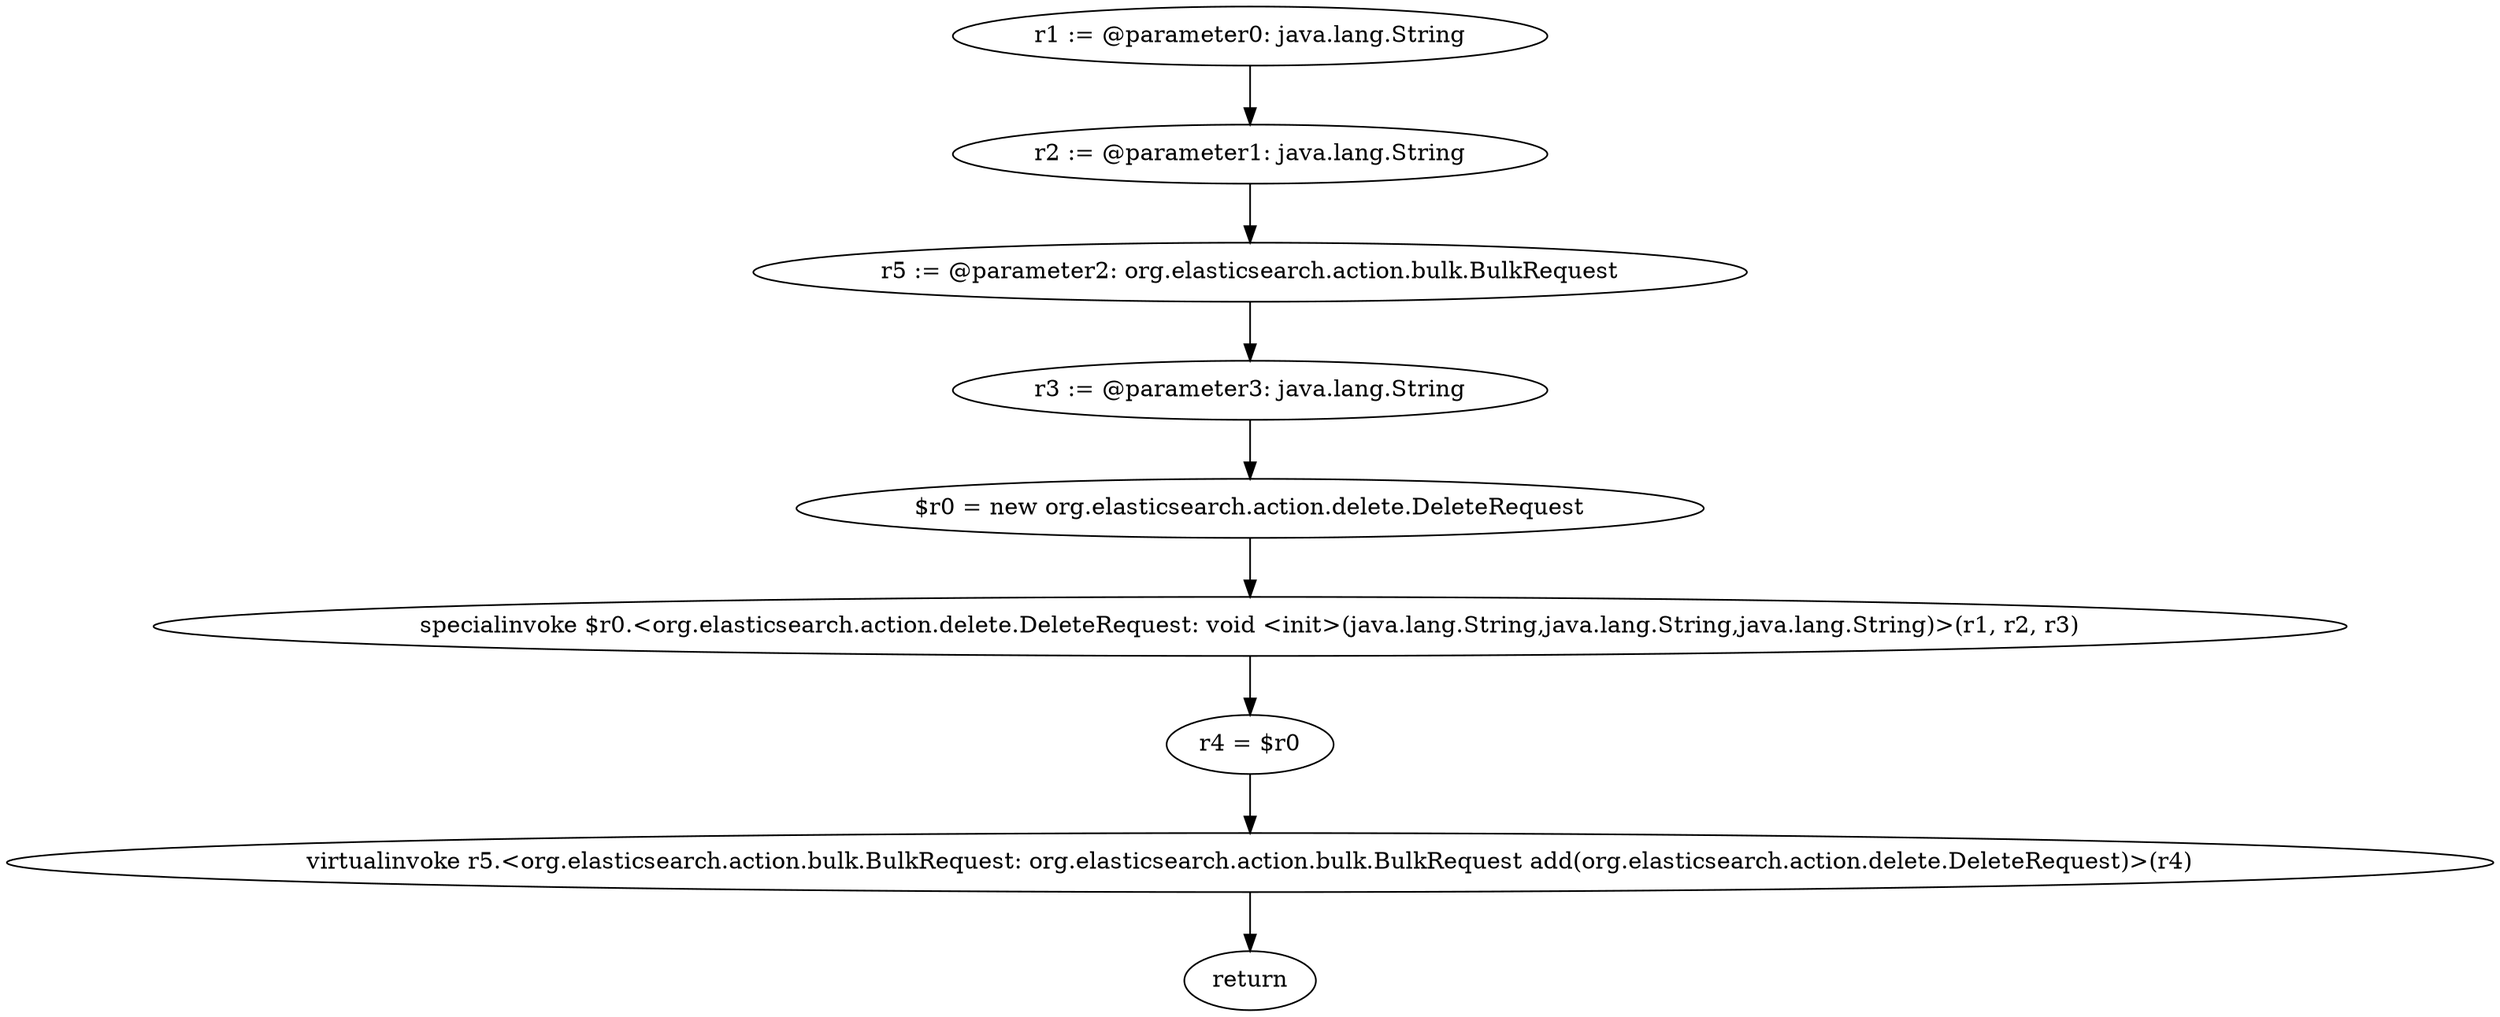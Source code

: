 digraph "unitGraph" {
    "r1 := @parameter0: java.lang.String"
    "r2 := @parameter1: java.lang.String"
    "r5 := @parameter2: org.elasticsearch.action.bulk.BulkRequest"
    "r3 := @parameter3: java.lang.String"
    "$r0 = new org.elasticsearch.action.delete.DeleteRequest"
    "specialinvoke $r0.<org.elasticsearch.action.delete.DeleteRequest: void <init>(java.lang.String,java.lang.String,java.lang.String)>(r1, r2, r3)"
    "r4 = $r0"
    "virtualinvoke r5.<org.elasticsearch.action.bulk.BulkRequest: org.elasticsearch.action.bulk.BulkRequest add(org.elasticsearch.action.delete.DeleteRequest)>(r4)"
    "return"
    "r1 := @parameter0: java.lang.String"->"r2 := @parameter1: java.lang.String";
    "r2 := @parameter1: java.lang.String"->"r5 := @parameter2: org.elasticsearch.action.bulk.BulkRequest";
    "r5 := @parameter2: org.elasticsearch.action.bulk.BulkRequest"->"r3 := @parameter3: java.lang.String";
    "r3 := @parameter3: java.lang.String"->"$r0 = new org.elasticsearch.action.delete.DeleteRequest";
    "$r0 = new org.elasticsearch.action.delete.DeleteRequest"->"specialinvoke $r0.<org.elasticsearch.action.delete.DeleteRequest: void <init>(java.lang.String,java.lang.String,java.lang.String)>(r1, r2, r3)";
    "specialinvoke $r0.<org.elasticsearch.action.delete.DeleteRequest: void <init>(java.lang.String,java.lang.String,java.lang.String)>(r1, r2, r3)"->"r4 = $r0";
    "r4 = $r0"->"virtualinvoke r5.<org.elasticsearch.action.bulk.BulkRequest: org.elasticsearch.action.bulk.BulkRequest add(org.elasticsearch.action.delete.DeleteRequest)>(r4)";
    "virtualinvoke r5.<org.elasticsearch.action.bulk.BulkRequest: org.elasticsearch.action.bulk.BulkRequest add(org.elasticsearch.action.delete.DeleteRequest)>(r4)"->"return";
}
